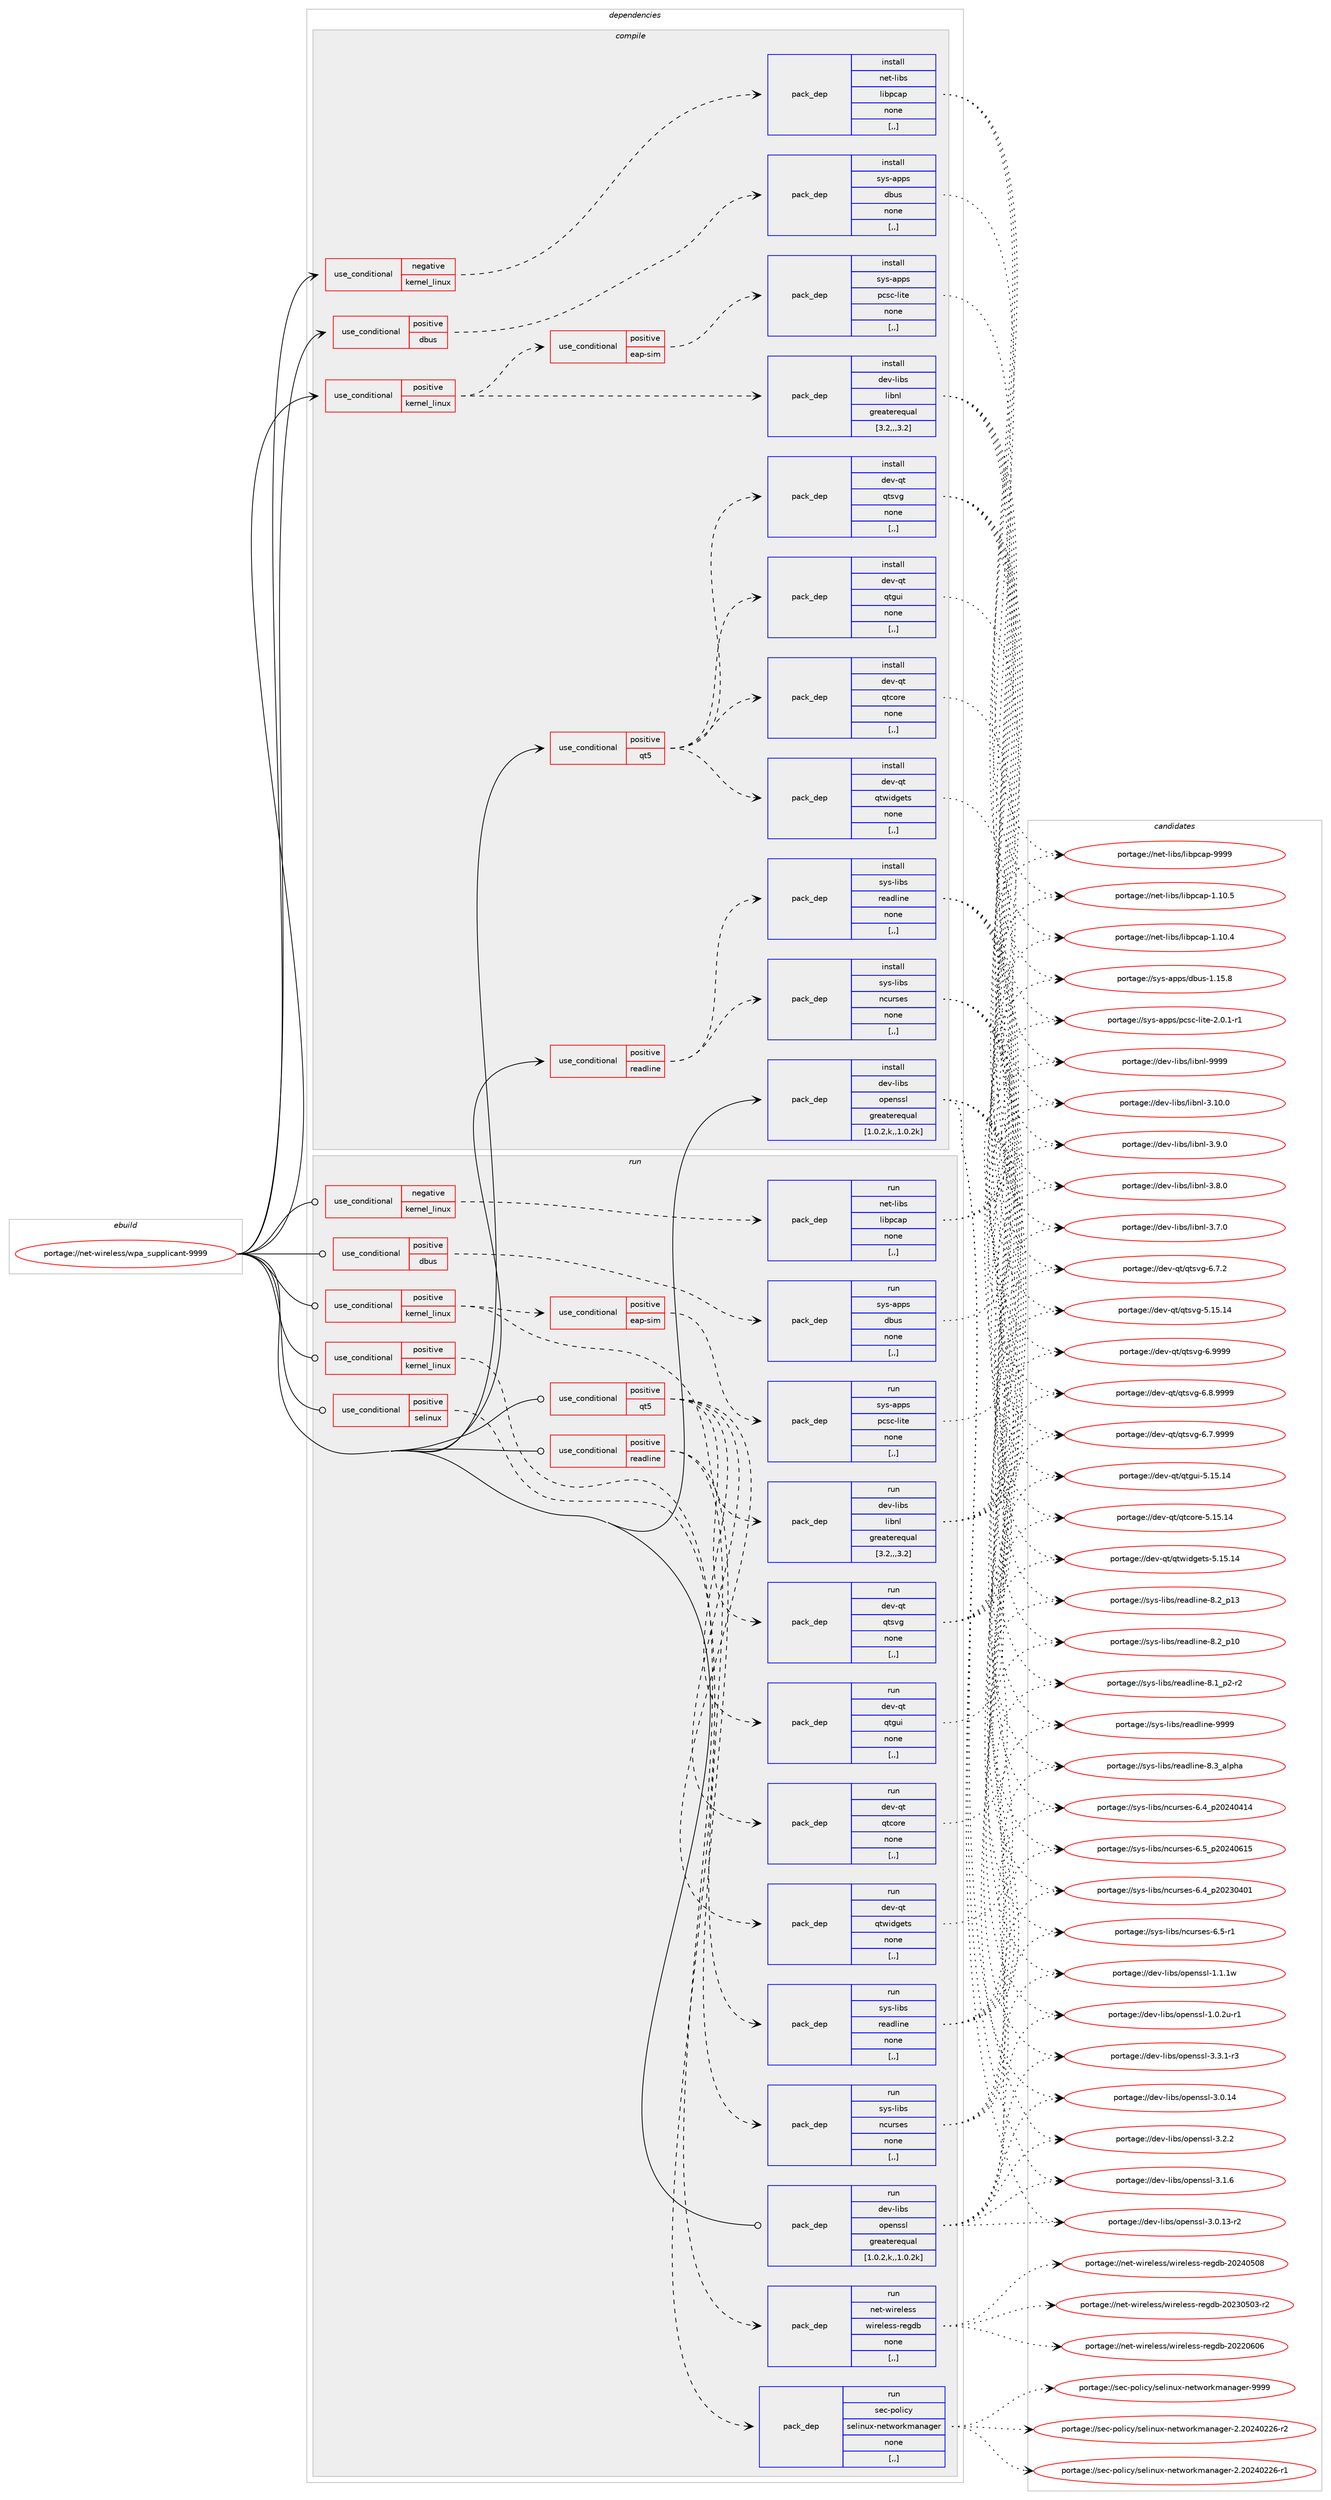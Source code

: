 digraph prolog {

# *************
# Graph options
# *************

newrank=true;
concentrate=true;
compound=true;
graph [rankdir=LR,fontname=Helvetica,fontsize=10,ranksep=1.5];#, ranksep=2.5, nodesep=0.2];
edge  [arrowhead=vee];
node  [fontname=Helvetica,fontsize=10];

# **********
# The ebuild
# **********

subgraph cluster_leftcol {
color=gray;
label=<<i>ebuild</i>>;
id [label="portage://net-wireless/wpa_supplicant-9999", color=red, width=4, href="../net-wireless/wpa_supplicant-9999.svg"];
}

# ****************
# The dependencies
# ****************

subgraph cluster_midcol {
color=gray;
label=<<i>dependencies</i>>;
subgraph cluster_compile {
fillcolor="#eeeeee";
style=filled;
label=<<i>compile</i>>;
subgraph cond5427 {
dependency14148 [label=<<TABLE BORDER="0" CELLBORDER="1" CELLSPACING="0" CELLPADDING="4"><TR><TD ROWSPAN="3" CELLPADDING="10">use_conditional</TD></TR><TR><TD>negative</TD></TR><TR><TD>kernel_linux</TD></TR></TABLE>>, shape=none, color=red];
subgraph pack8672 {
dependency14149 [label=<<TABLE BORDER="0" CELLBORDER="1" CELLSPACING="0" CELLPADDING="4" WIDTH="220"><TR><TD ROWSPAN="6" CELLPADDING="30">pack_dep</TD></TR><TR><TD WIDTH="110">install</TD></TR><TR><TD>net-libs</TD></TR><TR><TD>libpcap</TD></TR><TR><TD>none</TD></TR><TR><TD>[,,]</TD></TR></TABLE>>, shape=none, color=blue];
}
dependency14148:e -> dependency14149:w [weight=20,style="dashed",arrowhead="vee"];
}
id:e -> dependency14148:w [weight=20,style="solid",arrowhead="vee"];
subgraph cond5428 {
dependency14150 [label=<<TABLE BORDER="0" CELLBORDER="1" CELLSPACING="0" CELLPADDING="4"><TR><TD ROWSPAN="3" CELLPADDING="10">use_conditional</TD></TR><TR><TD>positive</TD></TR><TR><TD>dbus</TD></TR></TABLE>>, shape=none, color=red];
subgraph pack8673 {
dependency14151 [label=<<TABLE BORDER="0" CELLBORDER="1" CELLSPACING="0" CELLPADDING="4" WIDTH="220"><TR><TD ROWSPAN="6" CELLPADDING="30">pack_dep</TD></TR><TR><TD WIDTH="110">install</TD></TR><TR><TD>sys-apps</TD></TR><TR><TD>dbus</TD></TR><TR><TD>none</TD></TR><TR><TD>[,,]</TD></TR></TABLE>>, shape=none, color=blue];
}
dependency14150:e -> dependency14151:w [weight=20,style="dashed",arrowhead="vee"];
}
id:e -> dependency14150:w [weight=20,style="solid",arrowhead="vee"];
subgraph cond5429 {
dependency14152 [label=<<TABLE BORDER="0" CELLBORDER="1" CELLSPACING="0" CELLPADDING="4"><TR><TD ROWSPAN="3" CELLPADDING="10">use_conditional</TD></TR><TR><TD>positive</TD></TR><TR><TD>kernel_linux</TD></TR></TABLE>>, shape=none, color=red];
subgraph pack8674 {
dependency14153 [label=<<TABLE BORDER="0" CELLBORDER="1" CELLSPACING="0" CELLPADDING="4" WIDTH="220"><TR><TD ROWSPAN="6" CELLPADDING="30">pack_dep</TD></TR><TR><TD WIDTH="110">install</TD></TR><TR><TD>dev-libs</TD></TR><TR><TD>libnl</TD></TR><TR><TD>greaterequal</TD></TR><TR><TD>[3.2,,,3.2]</TD></TR></TABLE>>, shape=none, color=blue];
}
dependency14152:e -> dependency14153:w [weight=20,style="dashed",arrowhead="vee"];
subgraph cond5430 {
dependency14154 [label=<<TABLE BORDER="0" CELLBORDER="1" CELLSPACING="0" CELLPADDING="4"><TR><TD ROWSPAN="3" CELLPADDING="10">use_conditional</TD></TR><TR><TD>positive</TD></TR><TR><TD>eap-sim</TD></TR></TABLE>>, shape=none, color=red];
subgraph pack8675 {
dependency14155 [label=<<TABLE BORDER="0" CELLBORDER="1" CELLSPACING="0" CELLPADDING="4" WIDTH="220"><TR><TD ROWSPAN="6" CELLPADDING="30">pack_dep</TD></TR><TR><TD WIDTH="110">install</TD></TR><TR><TD>sys-apps</TD></TR><TR><TD>pcsc-lite</TD></TR><TR><TD>none</TD></TR><TR><TD>[,,]</TD></TR></TABLE>>, shape=none, color=blue];
}
dependency14154:e -> dependency14155:w [weight=20,style="dashed",arrowhead="vee"];
}
dependency14152:e -> dependency14154:w [weight=20,style="dashed",arrowhead="vee"];
}
id:e -> dependency14152:w [weight=20,style="solid",arrowhead="vee"];
subgraph cond5431 {
dependency14156 [label=<<TABLE BORDER="0" CELLBORDER="1" CELLSPACING="0" CELLPADDING="4"><TR><TD ROWSPAN="3" CELLPADDING="10">use_conditional</TD></TR><TR><TD>positive</TD></TR><TR><TD>qt5</TD></TR></TABLE>>, shape=none, color=red];
subgraph pack8676 {
dependency14157 [label=<<TABLE BORDER="0" CELLBORDER="1" CELLSPACING="0" CELLPADDING="4" WIDTH="220"><TR><TD ROWSPAN="6" CELLPADDING="30">pack_dep</TD></TR><TR><TD WIDTH="110">install</TD></TR><TR><TD>dev-qt</TD></TR><TR><TD>qtcore</TD></TR><TR><TD>none</TD></TR><TR><TD>[,,]</TD></TR></TABLE>>, shape=none, color=blue];
}
dependency14156:e -> dependency14157:w [weight=20,style="dashed",arrowhead="vee"];
subgraph pack8677 {
dependency14158 [label=<<TABLE BORDER="0" CELLBORDER="1" CELLSPACING="0" CELLPADDING="4" WIDTH="220"><TR><TD ROWSPAN="6" CELLPADDING="30">pack_dep</TD></TR><TR><TD WIDTH="110">install</TD></TR><TR><TD>dev-qt</TD></TR><TR><TD>qtgui</TD></TR><TR><TD>none</TD></TR><TR><TD>[,,]</TD></TR></TABLE>>, shape=none, color=blue];
}
dependency14156:e -> dependency14158:w [weight=20,style="dashed",arrowhead="vee"];
subgraph pack8678 {
dependency14159 [label=<<TABLE BORDER="0" CELLBORDER="1" CELLSPACING="0" CELLPADDING="4" WIDTH="220"><TR><TD ROWSPAN="6" CELLPADDING="30">pack_dep</TD></TR><TR><TD WIDTH="110">install</TD></TR><TR><TD>dev-qt</TD></TR><TR><TD>qtsvg</TD></TR><TR><TD>none</TD></TR><TR><TD>[,,]</TD></TR></TABLE>>, shape=none, color=blue];
}
dependency14156:e -> dependency14159:w [weight=20,style="dashed",arrowhead="vee"];
subgraph pack8679 {
dependency14160 [label=<<TABLE BORDER="0" CELLBORDER="1" CELLSPACING="0" CELLPADDING="4" WIDTH="220"><TR><TD ROWSPAN="6" CELLPADDING="30">pack_dep</TD></TR><TR><TD WIDTH="110">install</TD></TR><TR><TD>dev-qt</TD></TR><TR><TD>qtwidgets</TD></TR><TR><TD>none</TD></TR><TR><TD>[,,]</TD></TR></TABLE>>, shape=none, color=blue];
}
dependency14156:e -> dependency14160:w [weight=20,style="dashed",arrowhead="vee"];
}
id:e -> dependency14156:w [weight=20,style="solid",arrowhead="vee"];
subgraph cond5432 {
dependency14161 [label=<<TABLE BORDER="0" CELLBORDER="1" CELLSPACING="0" CELLPADDING="4"><TR><TD ROWSPAN="3" CELLPADDING="10">use_conditional</TD></TR><TR><TD>positive</TD></TR><TR><TD>readline</TD></TR></TABLE>>, shape=none, color=red];
subgraph pack8680 {
dependency14162 [label=<<TABLE BORDER="0" CELLBORDER="1" CELLSPACING="0" CELLPADDING="4" WIDTH="220"><TR><TD ROWSPAN="6" CELLPADDING="30">pack_dep</TD></TR><TR><TD WIDTH="110">install</TD></TR><TR><TD>sys-libs</TD></TR><TR><TD>ncurses</TD></TR><TR><TD>none</TD></TR><TR><TD>[,,]</TD></TR></TABLE>>, shape=none, color=blue];
}
dependency14161:e -> dependency14162:w [weight=20,style="dashed",arrowhead="vee"];
subgraph pack8681 {
dependency14163 [label=<<TABLE BORDER="0" CELLBORDER="1" CELLSPACING="0" CELLPADDING="4" WIDTH="220"><TR><TD ROWSPAN="6" CELLPADDING="30">pack_dep</TD></TR><TR><TD WIDTH="110">install</TD></TR><TR><TD>sys-libs</TD></TR><TR><TD>readline</TD></TR><TR><TD>none</TD></TR><TR><TD>[,,]</TD></TR></TABLE>>, shape=none, color=blue];
}
dependency14161:e -> dependency14163:w [weight=20,style="dashed",arrowhead="vee"];
}
id:e -> dependency14161:w [weight=20,style="solid",arrowhead="vee"];
subgraph pack8682 {
dependency14164 [label=<<TABLE BORDER="0" CELLBORDER="1" CELLSPACING="0" CELLPADDING="4" WIDTH="220"><TR><TD ROWSPAN="6" CELLPADDING="30">pack_dep</TD></TR><TR><TD WIDTH="110">install</TD></TR><TR><TD>dev-libs</TD></TR><TR><TD>openssl</TD></TR><TR><TD>greaterequal</TD></TR><TR><TD>[1.0.2,k,,1.0.2k]</TD></TR></TABLE>>, shape=none, color=blue];
}
id:e -> dependency14164:w [weight=20,style="solid",arrowhead="vee"];
}
subgraph cluster_compileandrun {
fillcolor="#eeeeee";
style=filled;
label=<<i>compile and run</i>>;
}
subgraph cluster_run {
fillcolor="#eeeeee";
style=filled;
label=<<i>run</i>>;
subgraph cond5433 {
dependency14165 [label=<<TABLE BORDER="0" CELLBORDER="1" CELLSPACING="0" CELLPADDING="4"><TR><TD ROWSPAN="3" CELLPADDING="10">use_conditional</TD></TR><TR><TD>negative</TD></TR><TR><TD>kernel_linux</TD></TR></TABLE>>, shape=none, color=red];
subgraph pack8683 {
dependency14166 [label=<<TABLE BORDER="0" CELLBORDER="1" CELLSPACING="0" CELLPADDING="4" WIDTH="220"><TR><TD ROWSPAN="6" CELLPADDING="30">pack_dep</TD></TR><TR><TD WIDTH="110">run</TD></TR><TR><TD>net-libs</TD></TR><TR><TD>libpcap</TD></TR><TR><TD>none</TD></TR><TR><TD>[,,]</TD></TR></TABLE>>, shape=none, color=blue];
}
dependency14165:e -> dependency14166:w [weight=20,style="dashed",arrowhead="vee"];
}
id:e -> dependency14165:w [weight=20,style="solid",arrowhead="odot"];
subgraph cond5434 {
dependency14167 [label=<<TABLE BORDER="0" CELLBORDER="1" CELLSPACING="0" CELLPADDING="4"><TR><TD ROWSPAN="3" CELLPADDING="10">use_conditional</TD></TR><TR><TD>positive</TD></TR><TR><TD>dbus</TD></TR></TABLE>>, shape=none, color=red];
subgraph pack8684 {
dependency14168 [label=<<TABLE BORDER="0" CELLBORDER="1" CELLSPACING="0" CELLPADDING="4" WIDTH="220"><TR><TD ROWSPAN="6" CELLPADDING="30">pack_dep</TD></TR><TR><TD WIDTH="110">run</TD></TR><TR><TD>sys-apps</TD></TR><TR><TD>dbus</TD></TR><TR><TD>none</TD></TR><TR><TD>[,,]</TD></TR></TABLE>>, shape=none, color=blue];
}
dependency14167:e -> dependency14168:w [weight=20,style="dashed",arrowhead="vee"];
}
id:e -> dependency14167:w [weight=20,style="solid",arrowhead="odot"];
subgraph cond5435 {
dependency14169 [label=<<TABLE BORDER="0" CELLBORDER="1" CELLSPACING="0" CELLPADDING="4"><TR><TD ROWSPAN="3" CELLPADDING="10">use_conditional</TD></TR><TR><TD>positive</TD></TR><TR><TD>kernel_linux</TD></TR></TABLE>>, shape=none, color=red];
subgraph pack8685 {
dependency14170 [label=<<TABLE BORDER="0" CELLBORDER="1" CELLSPACING="0" CELLPADDING="4" WIDTH="220"><TR><TD ROWSPAN="6" CELLPADDING="30">pack_dep</TD></TR><TR><TD WIDTH="110">run</TD></TR><TR><TD>dev-libs</TD></TR><TR><TD>libnl</TD></TR><TR><TD>greaterequal</TD></TR><TR><TD>[3.2,,,3.2]</TD></TR></TABLE>>, shape=none, color=blue];
}
dependency14169:e -> dependency14170:w [weight=20,style="dashed",arrowhead="vee"];
subgraph cond5436 {
dependency14171 [label=<<TABLE BORDER="0" CELLBORDER="1" CELLSPACING="0" CELLPADDING="4"><TR><TD ROWSPAN="3" CELLPADDING="10">use_conditional</TD></TR><TR><TD>positive</TD></TR><TR><TD>eap-sim</TD></TR></TABLE>>, shape=none, color=red];
subgraph pack8686 {
dependency14172 [label=<<TABLE BORDER="0" CELLBORDER="1" CELLSPACING="0" CELLPADDING="4" WIDTH="220"><TR><TD ROWSPAN="6" CELLPADDING="30">pack_dep</TD></TR><TR><TD WIDTH="110">run</TD></TR><TR><TD>sys-apps</TD></TR><TR><TD>pcsc-lite</TD></TR><TR><TD>none</TD></TR><TR><TD>[,,]</TD></TR></TABLE>>, shape=none, color=blue];
}
dependency14171:e -> dependency14172:w [weight=20,style="dashed",arrowhead="vee"];
}
dependency14169:e -> dependency14171:w [weight=20,style="dashed",arrowhead="vee"];
}
id:e -> dependency14169:w [weight=20,style="solid",arrowhead="odot"];
subgraph cond5437 {
dependency14173 [label=<<TABLE BORDER="0" CELLBORDER="1" CELLSPACING="0" CELLPADDING="4"><TR><TD ROWSPAN="3" CELLPADDING="10">use_conditional</TD></TR><TR><TD>positive</TD></TR><TR><TD>kernel_linux</TD></TR></TABLE>>, shape=none, color=red];
subgraph pack8687 {
dependency14174 [label=<<TABLE BORDER="0" CELLBORDER="1" CELLSPACING="0" CELLPADDING="4" WIDTH="220"><TR><TD ROWSPAN="6" CELLPADDING="30">pack_dep</TD></TR><TR><TD WIDTH="110">run</TD></TR><TR><TD>net-wireless</TD></TR><TR><TD>wireless-regdb</TD></TR><TR><TD>none</TD></TR><TR><TD>[,,]</TD></TR></TABLE>>, shape=none, color=blue];
}
dependency14173:e -> dependency14174:w [weight=20,style="dashed",arrowhead="vee"];
}
id:e -> dependency14173:w [weight=20,style="solid",arrowhead="odot"];
subgraph cond5438 {
dependency14175 [label=<<TABLE BORDER="0" CELLBORDER="1" CELLSPACING="0" CELLPADDING="4"><TR><TD ROWSPAN="3" CELLPADDING="10">use_conditional</TD></TR><TR><TD>positive</TD></TR><TR><TD>qt5</TD></TR></TABLE>>, shape=none, color=red];
subgraph pack8688 {
dependency14176 [label=<<TABLE BORDER="0" CELLBORDER="1" CELLSPACING="0" CELLPADDING="4" WIDTH="220"><TR><TD ROWSPAN="6" CELLPADDING="30">pack_dep</TD></TR><TR><TD WIDTH="110">run</TD></TR><TR><TD>dev-qt</TD></TR><TR><TD>qtcore</TD></TR><TR><TD>none</TD></TR><TR><TD>[,,]</TD></TR></TABLE>>, shape=none, color=blue];
}
dependency14175:e -> dependency14176:w [weight=20,style="dashed",arrowhead="vee"];
subgraph pack8689 {
dependency14177 [label=<<TABLE BORDER="0" CELLBORDER="1" CELLSPACING="0" CELLPADDING="4" WIDTH="220"><TR><TD ROWSPAN="6" CELLPADDING="30">pack_dep</TD></TR><TR><TD WIDTH="110">run</TD></TR><TR><TD>dev-qt</TD></TR><TR><TD>qtgui</TD></TR><TR><TD>none</TD></TR><TR><TD>[,,]</TD></TR></TABLE>>, shape=none, color=blue];
}
dependency14175:e -> dependency14177:w [weight=20,style="dashed",arrowhead="vee"];
subgraph pack8690 {
dependency14178 [label=<<TABLE BORDER="0" CELLBORDER="1" CELLSPACING="0" CELLPADDING="4" WIDTH="220"><TR><TD ROWSPAN="6" CELLPADDING="30">pack_dep</TD></TR><TR><TD WIDTH="110">run</TD></TR><TR><TD>dev-qt</TD></TR><TR><TD>qtsvg</TD></TR><TR><TD>none</TD></TR><TR><TD>[,,]</TD></TR></TABLE>>, shape=none, color=blue];
}
dependency14175:e -> dependency14178:w [weight=20,style="dashed",arrowhead="vee"];
subgraph pack8691 {
dependency14179 [label=<<TABLE BORDER="0" CELLBORDER="1" CELLSPACING="0" CELLPADDING="4" WIDTH="220"><TR><TD ROWSPAN="6" CELLPADDING="30">pack_dep</TD></TR><TR><TD WIDTH="110">run</TD></TR><TR><TD>dev-qt</TD></TR><TR><TD>qtwidgets</TD></TR><TR><TD>none</TD></TR><TR><TD>[,,]</TD></TR></TABLE>>, shape=none, color=blue];
}
dependency14175:e -> dependency14179:w [weight=20,style="dashed",arrowhead="vee"];
}
id:e -> dependency14175:w [weight=20,style="solid",arrowhead="odot"];
subgraph cond5439 {
dependency14180 [label=<<TABLE BORDER="0" CELLBORDER="1" CELLSPACING="0" CELLPADDING="4"><TR><TD ROWSPAN="3" CELLPADDING="10">use_conditional</TD></TR><TR><TD>positive</TD></TR><TR><TD>readline</TD></TR></TABLE>>, shape=none, color=red];
subgraph pack8692 {
dependency14181 [label=<<TABLE BORDER="0" CELLBORDER="1" CELLSPACING="0" CELLPADDING="4" WIDTH="220"><TR><TD ROWSPAN="6" CELLPADDING="30">pack_dep</TD></TR><TR><TD WIDTH="110">run</TD></TR><TR><TD>sys-libs</TD></TR><TR><TD>ncurses</TD></TR><TR><TD>none</TD></TR><TR><TD>[,,]</TD></TR></TABLE>>, shape=none, color=blue];
}
dependency14180:e -> dependency14181:w [weight=20,style="dashed",arrowhead="vee"];
subgraph pack8693 {
dependency14182 [label=<<TABLE BORDER="0" CELLBORDER="1" CELLSPACING="0" CELLPADDING="4" WIDTH="220"><TR><TD ROWSPAN="6" CELLPADDING="30">pack_dep</TD></TR><TR><TD WIDTH="110">run</TD></TR><TR><TD>sys-libs</TD></TR><TR><TD>readline</TD></TR><TR><TD>none</TD></TR><TR><TD>[,,]</TD></TR></TABLE>>, shape=none, color=blue];
}
dependency14180:e -> dependency14182:w [weight=20,style="dashed",arrowhead="vee"];
}
id:e -> dependency14180:w [weight=20,style="solid",arrowhead="odot"];
subgraph cond5440 {
dependency14183 [label=<<TABLE BORDER="0" CELLBORDER="1" CELLSPACING="0" CELLPADDING="4"><TR><TD ROWSPAN="3" CELLPADDING="10">use_conditional</TD></TR><TR><TD>positive</TD></TR><TR><TD>selinux</TD></TR></TABLE>>, shape=none, color=red];
subgraph pack8694 {
dependency14184 [label=<<TABLE BORDER="0" CELLBORDER="1" CELLSPACING="0" CELLPADDING="4" WIDTH="220"><TR><TD ROWSPAN="6" CELLPADDING="30">pack_dep</TD></TR><TR><TD WIDTH="110">run</TD></TR><TR><TD>sec-policy</TD></TR><TR><TD>selinux-networkmanager</TD></TR><TR><TD>none</TD></TR><TR><TD>[,,]</TD></TR></TABLE>>, shape=none, color=blue];
}
dependency14183:e -> dependency14184:w [weight=20,style="dashed",arrowhead="vee"];
}
id:e -> dependency14183:w [weight=20,style="solid",arrowhead="odot"];
subgraph pack8695 {
dependency14185 [label=<<TABLE BORDER="0" CELLBORDER="1" CELLSPACING="0" CELLPADDING="4" WIDTH="220"><TR><TD ROWSPAN="6" CELLPADDING="30">pack_dep</TD></TR><TR><TD WIDTH="110">run</TD></TR><TR><TD>dev-libs</TD></TR><TR><TD>openssl</TD></TR><TR><TD>greaterequal</TD></TR><TR><TD>[1.0.2,k,,1.0.2k]</TD></TR></TABLE>>, shape=none, color=blue];
}
id:e -> dependency14185:w [weight=20,style="solid",arrowhead="odot"];
}
}

# **************
# The candidates
# **************

subgraph cluster_choices {
rank=same;
color=gray;
label=<<i>candidates</i>>;

subgraph choice8672 {
color=black;
nodesep=1;
choice1101011164510810598115471081059811299971124557575757 [label="portage://net-libs/libpcap-9999", color=red, width=4,href="../net-libs/libpcap-9999.svg"];
choice11010111645108105981154710810598112999711245494649484653 [label="portage://net-libs/libpcap-1.10.5", color=red, width=4,href="../net-libs/libpcap-1.10.5.svg"];
choice11010111645108105981154710810598112999711245494649484652 [label="portage://net-libs/libpcap-1.10.4", color=red, width=4,href="../net-libs/libpcap-1.10.4.svg"];
dependency14149:e -> choice1101011164510810598115471081059811299971124557575757:w [style=dotted,weight="100"];
dependency14149:e -> choice11010111645108105981154710810598112999711245494649484653:w [style=dotted,weight="100"];
dependency14149:e -> choice11010111645108105981154710810598112999711245494649484652:w [style=dotted,weight="100"];
}
subgraph choice8673 {
color=black;
nodesep=1;
choice1151211154597112112115471009811711545494649534656 [label="portage://sys-apps/dbus-1.15.8", color=red, width=4,href="../sys-apps/dbus-1.15.8.svg"];
dependency14151:e -> choice1151211154597112112115471009811711545494649534656:w [style=dotted,weight="100"];
}
subgraph choice8674 {
color=black;
nodesep=1;
choice100101118451081059811547108105981101084557575757 [label="portage://dev-libs/libnl-9999", color=red, width=4,href="../dev-libs/libnl-9999.svg"];
choice1001011184510810598115471081059811010845514649484648 [label="portage://dev-libs/libnl-3.10.0", color=red, width=4,href="../dev-libs/libnl-3.10.0.svg"];
choice10010111845108105981154710810598110108455146574648 [label="portage://dev-libs/libnl-3.9.0", color=red, width=4,href="../dev-libs/libnl-3.9.0.svg"];
choice10010111845108105981154710810598110108455146564648 [label="portage://dev-libs/libnl-3.8.0", color=red, width=4,href="../dev-libs/libnl-3.8.0.svg"];
choice10010111845108105981154710810598110108455146554648 [label="portage://dev-libs/libnl-3.7.0", color=red, width=4,href="../dev-libs/libnl-3.7.0.svg"];
dependency14153:e -> choice100101118451081059811547108105981101084557575757:w [style=dotted,weight="100"];
dependency14153:e -> choice1001011184510810598115471081059811010845514649484648:w [style=dotted,weight="100"];
dependency14153:e -> choice10010111845108105981154710810598110108455146574648:w [style=dotted,weight="100"];
dependency14153:e -> choice10010111845108105981154710810598110108455146564648:w [style=dotted,weight="100"];
dependency14153:e -> choice10010111845108105981154710810598110108455146554648:w [style=dotted,weight="100"];
}
subgraph choice8675 {
color=black;
nodesep=1;
choice1151211154597112112115471129911599451081051161014550464846494511449 [label="portage://sys-apps/pcsc-lite-2.0.1-r1", color=red, width=4,href="../sys-apps/pcsc-lite-2.0.1-r1.svg"];
dependency14155:e -> choice1151211154597112112115471129911599451081051161014550464846494511449:w [style=dotted,weight="100"];
}
subgraph choice8676 {
color=black;
nodesep=1;
choice1001011184511311647113116991111141014553464953464952 [label="portage://dev-qt/qtcore-5.15.14", color=red, width=4,href="../dev-qt/qtcore-5.15.14.svg"];
dependency14157:e -> choice1001011184511311647113116991111141014553464953464952:w [style=dotted,weight="100"];
}
subgraph choice8677 {
color=black;
nodesep=1;
choice10010111845113116471131161031171054553464953464952 [label="portage://dev-qt/qtgui-5.15.14", color=red, width=4,href="../dev-qt/qtgui-5.15.14.svg"];
dependency14158:e -> choice10010111845113116471131161031171054553464953464952:w [style=dotted,weight="100"];
}
subgraph choice8678 {
color=black;
nodesep=1;
choice100101118451131164711311611511810345544657575757 [label="portage://dev-qt/qtsvg-6.9999", color=red, width=4,href="../dev-qt/qtsvg-6.9999.svg"];
choice1001011184511311647113116115118103455446564657575757 [label="portage://dev-qt/qtsvg-6.8.9999", color=red, width=4,href="../dev-qt/qtsvg-6.8.9999.svg"];
choice1001011184511311647113116115118103455446554657575757 [label="portage://dev-qt/qtsvg-6.7.9999", color=red, width=4,href="../dev-qt/qtsvg-6.7.9999.svg"];
choice1001011184511311647113116115118103455446554650 [label="portage://dev-qt/qtsvg-6.7.2", color=red, width=4,href="../dev-qt/qtsvg-6.7.2.svg"];
choice10010111845113116471131161151181034553464953464952 [label="portage://dev-qt/qtsvg-5.15.14", color=red, width=4,href="../dev-qt/qtsvg-5.15.14.svg"];
dependency14159:e -> choice100101118451131164711311611511810345544657575757:w [style=dotted,weight="100"];
dependency14159:e -> choice1001011184511311647113116115118103455446564657575757:w [style=dotted,weight="100"];
dependency14159:e -> choice1001011184511311647113116115118103455446554657575757:w [style=dotted,weight="100"];
dependency14159:e -> choice1001011184511311647113116115118103455446554650:w [style=dotted,weight="100"];
dependency14159:e -> choice10010111845113116471131161151181034553464953464952:w [style=dotted,weight="100"];
}
subgraph choice8679 {
color=black;
nodesep=1;
choice10010111845113116471131161191051001031011161154553464953464952 [label="portage://dev-qt/qtwidgets-5.15.14", color=red, width=4,href="../dev-qt/qtwidgets-5.15.14.svg"];
dependency14160:e -> choice10010111845113116471131161191051001031011161154553464953464952:w [style=dotted,weight="100"];
}
subgraph choice8680 {
color=black;
nodesep=1;
choice1151211154510810598115471109911711411510111545544653951125048505248544953 [label="portage://sys-libs/ncurses-6.5_p20240615", color=red, width=4,href="../sys-libs/ncurses-6.5_p20240615.svg"];
choice11512111545108105981154711099117114115101115455446534511449 [label="portage://sys-libs/ncurses-6.5-r1", color=red, width=4,href="../sys-libs/ncurses-6.5-r1.svg"];
choice1151211154510810598115471109911711411510111545544652951125048505248524952 [label="portage://sys-libs/ncurses-6.4_p20240414", color=red, width=4,href="../sys-libs/ncurses-6.4_p20240414.svg"];
choice1151211154510810598115471109911711411510111545544652951125048505148524849 [label="portage://sys-libs/ncurses-6.4_p20230401", color=red, width=4,href="../sys-libs/ncurses-6.4_p20230401.svg"];
dependency14162:e -> choice1151211154510810598115471109911711411510111545544653951125048505248544953:w [style=dotted,weight="100"];
dependency14162:e -> choice11512111545108105981154711099117114115101115455446534511449:w [style=dotted,weight="100"];
dependency14162:e -> choice1151211154510810598115471109911711411510111545544652951125048505248524952:w [style=dotted,weight="100"];
dependency14162:e -> choice1151211154510810598115471109911711411510111545544652951125048505148524849:w [style=dotted,weight="100"];
}
subgraph choice8681 {
color=black;
nodesep=1;
choice115121115451081059811547114101971001081051101014557575757 [label="portage://sys-libs/readline-9999", color=red, width=4,href="../sys-libs/readline-9999.svg"];
choice1151211154510810598115471141019710010810511010145564651959710811210497 [label="portage://sys-libs/readline-8.3_alpha", color=red, width=4,href="../sys-libs/readline-8.3_alpha.svg"];
choice1151211154510810598115471141019710010810511010145564650951124951 [label="portage://sys-libs/readline-8.2_p13", color=red, width=4,href="../sys-libs/readline-8.2_p13.svg"];
choice1151211154510810598115471141019710010810511010145564650951124948 [label="portage://sys-libs/readline-8.2_p10", color=red, width=4,href="../sys-libs/readline-8.2_p10.svg"];
choice115121115451081059811547114101971001081051101014556464995112504511450 [label="portage://sys-libs/readline-8.1_p2-r2", color=red, width=4,href="../sys-libs/readline-8.1_p2-r2.svg"];
dependency14163:e -> choice115121115451081059811547114101971001081051101014557575757:w [style=dotted,weight="100"];
dependency14163:e -> choice1151211154510810598115471141019710010810511010145564651959710811210497:w [style=dotted,weight="100"];
dependency14163:e -> choice1151211154510810598115471141019710010810511010145564650951124951:w [style=dotted,weight="100"];
dependency14163:e -> choice1151211154510810598115471141019710010810511010145564650951124948:w [style=dotted,weight="100"];
dependency14163:e -> choice115121115451081059811547114101971001081051101014556464995112504511450:w [style=dotted,weight="100"];
}
subgraph choice8682 {
color=black;
nodesep=1;
choice1001011184510810598115471111121011101151151084551465146494511451 [label="portage://dev-libs/openssl-3.3.1-r3", color=red, width=4,href="../dev-libs/openssl-3.3.1-r3.svg"];
choice100101118451081059811547111112101110115115108455146504650 [label="portage://dev-libs/openssl-3.2.2", color=red, width=4,href="../dev-libs/openssl-3.2.2.svg"];
choice100101118451081059811547111112101110115115108455146494654 [label="portage://dev-libs/openssl-3.1.6", color=red, width=4,href="../dev-libs/openssl-3.1.6.svg"];
choice10010111845108105981154711111210111011511510845514648464952 [label="portage://dev-libs/openssl-3.0.14", color=red, width=4,href="../dev-libs/openssl-3.0.14.svg"];
choice100101118451081059811547111112101110115115108455146484649514511450 [label="portage://dev-libs/openssl-3.0.13-r2", color=red, width=4,href="../dev-libs/openssl-3.0.13-r2.svg"];
choice100101118451081059811547111112101110115115108454946494649119 [label="portage://dev-libs/openssl-1.1.1w", color=red, width=4,href="../dev-libs/openssl-1.1.1w.svg"];
choice1001011184510810598115471111121011101151151084549464846501174511449 [label="portage://dev-libs/openssl-1.0.2u-r1", color=red, width=4,href="../dev-libs/openssl-1.0.2u-r1.svg"];
dependency14164:e -> choice1001011184510810598115471111121011101151151084551465146494511451:w [style=dotted,weight="100"];
dependency14164:e -> choice100101118451081059811547111112101110115115108455146504650:w [style=dotted,weight="100"];
dependency14164:e -> choice100101118451081059811547111112101110115115108455146494654:w [style=dotted,weight="100"];
dependency14164:e -> choice10010111845108105981154711111210111011511510845514648464952:w [style=dotted,weight="100"];
dependency14164:e -> choice100101118451081059811547111112101110115115108455146484649514511450:w [style=dotted,weight="100"];
dependency14164:e -> choice100101118451081059811547111112101110115115108454946494649119:w [style=dotted,weight="100"];
dependency14164:e -> choice1001011184510810598115471111121011101151151084549464846501174511449:w [style=dotted,weight="100"];
}
subgraph choice8683 {
color=black;
nodesep=1;
choice1101011164510810598115471081059811299971124557575757 [label="portage://net-libs/libpcap-9999", color=red, width=4,href="../net-libs/libpcap-9999.svg"];
choice11010111645108105981154710810598112999711245494649484653 [label="portage://net-libs/libpcap-1.10.5", color=red, width=4,href="../net-libs/libpcap-1.10.5.svg"];
choice11010111645108105981154710810598112999711245494649484652 [label="portage://net-libs/libpcap-1.10.4", color=red, width=4,href="../net-libs/libpcap-1.10.4.svg"];
dependency14166:e -> choice1101011164510810598115471081059811299971124557575757:w [style=dotted,weight="100"];
dependency14166:e -> choice11010111645108105981154710810598112999711245494649484653:w [style=dotted,weight="100"];
dependency14166:e -> choice11010111645108105981154710810598112999711245494649484652:w [style=dotted,weight="100"];
}
subgraph choice8684 {
color=black;
nodesep=1;
choice1151211154597112112115471009811711545494649534656 [label="portage://sys-apps/dbus-1.15.8", color=red, width=4,href="../sys-apps/dbus-1.15.8.svg"];
dependency14168:e -> choice1151211154597112112115471009811711545494649534656:w [style=dotted,weight="100"];
}
subgraph choice8685 {
color=black;
nodesep=1;
choice100101118451081059811547108105981101084557575757 [label="portage://dev-libs/libnl-9999", color=red, width=4,href="../dev-libs/libnl-9999.svg"];
choice1001011184510810598115471081059811010845514649484648 [label="portage://dev-libs/libnl-3.10.0", color=red, width=4,href="../dev-libs/libnl-3.10.0.svg"];
choice10010111845108105981154710810598110108455146574648 [label="portage://dev-libs/libnl-3.9.0", color=red, width=4,href="../dev-libs/libnl-3.9.0.svg"];
choice10010111845108105981154710810598110108455146564648 [label="portage://dev-libs/libnl-3.8.0", color=red, width=4,href="../dev-libs/libnl-3.8.0.svg"];
choice10010111845108105981154710810598110108455146554648 [label="portage://dev-libs/libnl-3.7.0", color=red, width=4,href="../dev-libs/libnl-3.7.0.svg"];
dependency14170:e -> choice100101118451081059811547108105981101084557575757:w [style=dotted,weight="100"];
dependency14170:e -> choice1001011184510810598115471081059811010845514649484648:w [style=dotted,weight="100"];
dependency14170:e -> choice10010111845108105981154710810598110108455146574648:w [style=dotted,weight="100"];
dependency14170:e -> choice10010111845108105981154710810598110108455146564648:w [style=dotted,weight="100"];
dependency14170:e -> choice10010111845108105981154710810598110108455146554648:w [style=dotted,weight="100"];
}
subgraph choice8686 {
color=black;
nodesep=1;
choice1151211154597112112115471129911599451081051161014550464846494511449 [label="portage://sys-apps/pcsc-lite-2.0.1-r1", color=red, width=4,href="../sys-apps/pcsc-lite-2.0.1-r1.svg"];
dependency14172:e -> choice1151211154597112112115471129911599451081051161014550464846494511449:w [style=dotted,weight="100"];
}
subgraph choice8687 {
color=black;
nodesep=1;
choice11010111645119105114101108101115115471191051141011081011151154511410110310098455048505248534856 [label="portage://net-wireless/wireless-regdb-20240508", color=red, width=4,href="../net-wireless/wireless-regdb-20240508.svg"];
choice110101116451191051141011081011151154711910511410110810111511545114101103100984550485051485348514511450 [label="portage://net-wireless/wireless-regdb-20230503-r2", color=red, width=4,href="../net-wireless/wireless-regdb-20230503-r2.svg"];
choice11010111645119105114101108101115115471191051141011081011151154511410110310098455048505048544854 [label="portage://net-wireless/wireless-regdb-20220606", color=red, width=4,href="../net-wireless/wireless-regdb-20220606.svg"];
dependency14174:e -> choice11010111645119105114101108101115115471191051141011081011151154511410110310098455048505248534856:w [style=dotted,weight="100"];
dependency14174:e -> choice110101116451191051141011081011151154711910511410110810111511545114101103100984550485051485348514511450:w [style=dotted,weight="100"];
dependency14174:e -> choice11010111645119105114101108101115115471191051141011081011151154511410110310098455048505048544854:w [style=dotted,weight="100"];
}
subgraph choice8688 {
color=black;
nodesep=1;
choice1001011184511311647113116991111141014553464953464952 [label="portage://dev-qt/qtcore-5.15.14", color=red, width=4,href="../dev-qt/qtcore-5.15.14.svg"];
dependency14176:e -> choice1001011184511311647113116991111141014553464953464952:w [style=dotted,weight="100"];
}
subgraph choice8689 {
color=black;
nodesep=1;
choice10010111845113116471131161031171054553464953464952 [label="portage://dev-qt/qtgui-5.15.14", color=red, width=4,href="../dev-qt/qtgui-5.15.14.svg"];
dependency14177:e -> choice10010111845113116471131161031171054553464953464952:w [style=dotted,weight="100"];
}
subgraph choice8690 {
color=black;
nodesep=1;
choice100101118451131164711311611511810345544657575757 [label="portage://dev-qt/qtsvg-6.9999", color=red, width=4,href="../dev-qt/qtsvg-6.9999.svg"];
choice1001011184511311647113116115118103455446564657575757 [label="portage://dev-qt/qtsvg-6.8.9999", color=red, width=4,href="../dev-qt/qtsvg-6.8.9999.svg"];
choice1001011184511311647113116115118103455446554657575757 [label="portage://dev-qt/qtsvg-6.7.9999", color=red, width=4,href="../dev-qt/qtsvg-6.7.9999.svg"];
choice1001011184511311647113116115118103455446554650 [label="portage://dev-qt/qtsvg-6.7.2", color=red, width=4,href="../dev-qt/qtsvg-6.7.2.svg"];
choice10010111845113116471131161151181034553464953464952 [label="portage://dev-qt/qtsvg-5.15.14", color=red, width=4,href="../dev-qt/qtsvg-5.15.14.svg"];
dependency14178:e -> choice100101118451131164711311611511810345544657575757:w [style=dotted,weight="100"];
dependency14178:e -> choice1001011184511311647113116115118103455446564657575757:w [style=dotted,weight="100"];
dependency14178:e -> choice1001011184511311647113116115118103455446554657575757:w [style=dotted,weight="100"];
dependency14178:e -> choice1001011184511311647113116115118103455446554650:w [style=dotted,weight="100"];
dependency14178:e -> choice10010111845113116471131161151181034553464953464952:w [style=dotted,weight="100"];
}
subgraph choice8691 {
color=black;
nodesep=1;
choice10010111845113116471131161191051001031011161154553464953464952 [label="portage://dev-qt/qtwidgets-5.15.14", color=red, width=4,href="../dev-qt/qtwidgets-5.15.14.svg"];
dependency14179:e -> choice10010111845113116471131161191051001031011161154553464953464952:w [style=dotted,weight="100"];
}
subgraph choice8692 {
color=black;
nodesep=1;
choice1151211154510810598115471109911711411510111545544653951125048505248544953 [label="portage://sys-libs/ncurses-6.5_p20240615", color=red, width=4,href="../sys-libs/ncurses-6.5_p20240615.svg"];
choice11512111545108105981154711099117114115101115455446534511449 [label="portage://sys-libs/ncurses-6.5-r1", color=red, width=4,href="../sys-libs/ncurses-6.5-r1.svg"];
choice1151211154510810598115471109911711411510111545544652951125048505248524952 [label="portage://sys-libs/ncurses-6.4_p20240414", color=red, width=4,href="../sys-libs/ncurses-6.4_p20240414.svg"];
choice1151211154510810598115471109911711411510111545544652951125048505148524849 [label="portage://sys-libs/ncurses-6.4_p20230401", color=red, width=4,href="../sys-libs/ncurses-6.4_p20230401.svg"];
dependency14181:e -> choice1151211154510810598115471109911711411510111545544653951125048505248544953:w [style=dotted,weight="100"];
dependency14181:e -> choice11512111545108105981154711099117114115101115455446534511449:w [style=dotted,weight="100"];
dependency14181:e -> choice1151211154510810598115471109911711411510111545544652951125048505248524952:w [style=dotted,weight="100"];
dependency14181:e -> choice1151211154510810598115471109911711411510111545544652951125048505148524849:w [style=dotted,weight="100"];
}
subgraph choice8693 {
color=black;
nodesep=1;
choice115121115451081059811547114101971001081051101014557575757 [label="portage://sys-libs/readline-9999", color=red, width=4,href="../sys-libs/readline-9999.svg"];
choice1151211154510810598115471141019710010810511010145564651959710811210497 [label="portage://sys-libs/readline-8.3_alpha", color=red, width=4,href="../sys-libs/readline-8.3_alpha.svg"];
choice1151211154510810598115471141019710010810511010145564650951124951 [label="portage://sys-libs/readline-8.2_p13", color=red, width=4,href="../sys-libs/readline-8.2_p13.svg"];
choice1151211154510810598115471141019710010810511010145564650951124948 [label="portage://sys-libs/readline-8.2_p10", color=red, width=4,href="../sys-libs/readline-8.2_p10.svg"];
choice115121115451081059811547114101971001081051101014556464995112504511450 [label="portage://sys-libs/readline-8.1_p2-r2", color=red, width=4,href="../sys-libs/readline-8.1_p2-r2.svg"];
dependency14182:e -> choice115121115451081059811547114101971001081051101014557575757:w [style=dotted,weight="100"];
dependency14182:e -> choice1151211154510810598115471141019710010810511010145564651959710811210497:w [style=dotted,weight="100"];
dependency14182:e -> choice1151211154510810598115471141019710010810511010145564650951124951:w [style=dotted,weight="100"];
dependency14182:e -> choice1151211154510810598115471141019710010810511010145564650951124948:w [style=dotted,weight="100"];
dependency14182:e -> choice115121115451081059811547114101971001081051101014556464995112504511450:w [style=dotted,weight="100"];
}
subgraph choice8694 {
color=black;
nodesep=1;
choice115101994511211110810599121471151011081051101171204511010111611911111410710997110971031011144557575757 [label="portage://sec-policy/selinux-networkmanager-9999", color=red, width=4,href="../sec-policy/selinux-networkmanager-9999.svg"];
choice1151019945112111108105991214711510110810511011712045110101116119111114107109971109710310111445504650485052485050544511450 [label="portage://sec-policy/selinux-networkmanager-2.20240226-r2", color=red, width=4,href="../sec-policy/selinux-networkmanager-2.20240226-r2.svg"];
choice1151019945112111108105991214711510110810511011712045110101116119111114107109971109710310111445504650485052485050544511449 [label="portage://sec-policy/selinux-networkmanager-2.20240226-r1", color=red, width=4,href="../sec-policy/selinux-networkmanager-2.20240226-r1.svg"];
dependency14184:e -> choice115101994511211110810599121471151011081051101171204511010111611911111410710997110971031011144557575757:w [style=dotted,weight="100"];
dependency14184:e -> choice1151019945112111108105991214711510110810511011712045110101116119111114107109971109710310111445504650485052485050544511450:w [style=dotted,weight="100"];
dependency14184:e -> choice1151019945112111108105991214711510110810511011712045110101116119111114107109971109710310111445504650485052485050544511449:w [style=dotted,weight="100"];
}
subgraph choice8695 {
color=black;
nodesep=1;
choice1001011184510810598115471111121011101151151084551465146494511451 [label="portage://dev-libs/openssl-3.3.1-r3", color=red, width=4,href="../dev-libs/openssl-3.3.1-r3.svg"];
choice100101118451081059811547111112101110115115108455146504650 [label="portage://dev-libs/openssl-3.2.2", color=red, width=4,href="../dev-libs/openssl-3.2.2.svg"];
choice100101118451081059811547111112101110115115108455146494654 [label="portage://dev-libs/openssl-3.1.6", color=red, width=4,href="../dev-libs/openssl-3.1.6.svg"];
choice10010111845108105981154711111210111011511510845514648464952 [label="portage://dev-libs/openssl-3.0.14", color=red, width=4,href="../dev-libs/openssl-3.0.14.svg"];
choice100101118451081059811547111112101110115115108455146484649514511450 [label="portage://dev-libs/openssl-3.0.13-r2", color=red, width=4,href="../dev-libs/openssl-3.0.13-r2.svg"];
choice100101118451081059811547111112101110115115108454946494649119 [label="portage://dev-libs/openssl-1.1.1w", color=red, width=4,href="../dev-libs/openssl-1.1.1w.svg"];
choice1001011184510810598115471111121011101151151084549464846501174511449 [label="portage://dev-libs/openssl-1.0.2u-r1", color=red, width=4,href="../dev-libs/openssl-1.0.2u-r1.svg"];
dependency14185:e -> choice1001011184510810598115471111121011101151151084551465146494511451:w [style=dotted,weight="100"];
dependency14185:e -> choice100101118451081059811547111112101110115115108455146504650:w [style=dotted,weight="100"];
dependency14185:e -> choice100101118451081059811547111112101110115115108455146494654:w [style=dotted,weight="100"];
dependency14185:e -> choice10010111845108105981154711111210111011511510845514648464952:w [style=dotted,weight="100"];
dependency14185:e -> choice100101118451081059811547111112101110115115108455146484649514511450:w [style=dotted,weight="100"];
dependency14185:e -> choice100101118451081059811547111112101110115115108454946494649119:w [style=dotted,weight="100"];
dependency14185:e -> choice1001011184510810598115471111121011101151151084549464846501174511449:w [style=dotted,weight="100"];
}
}

}
